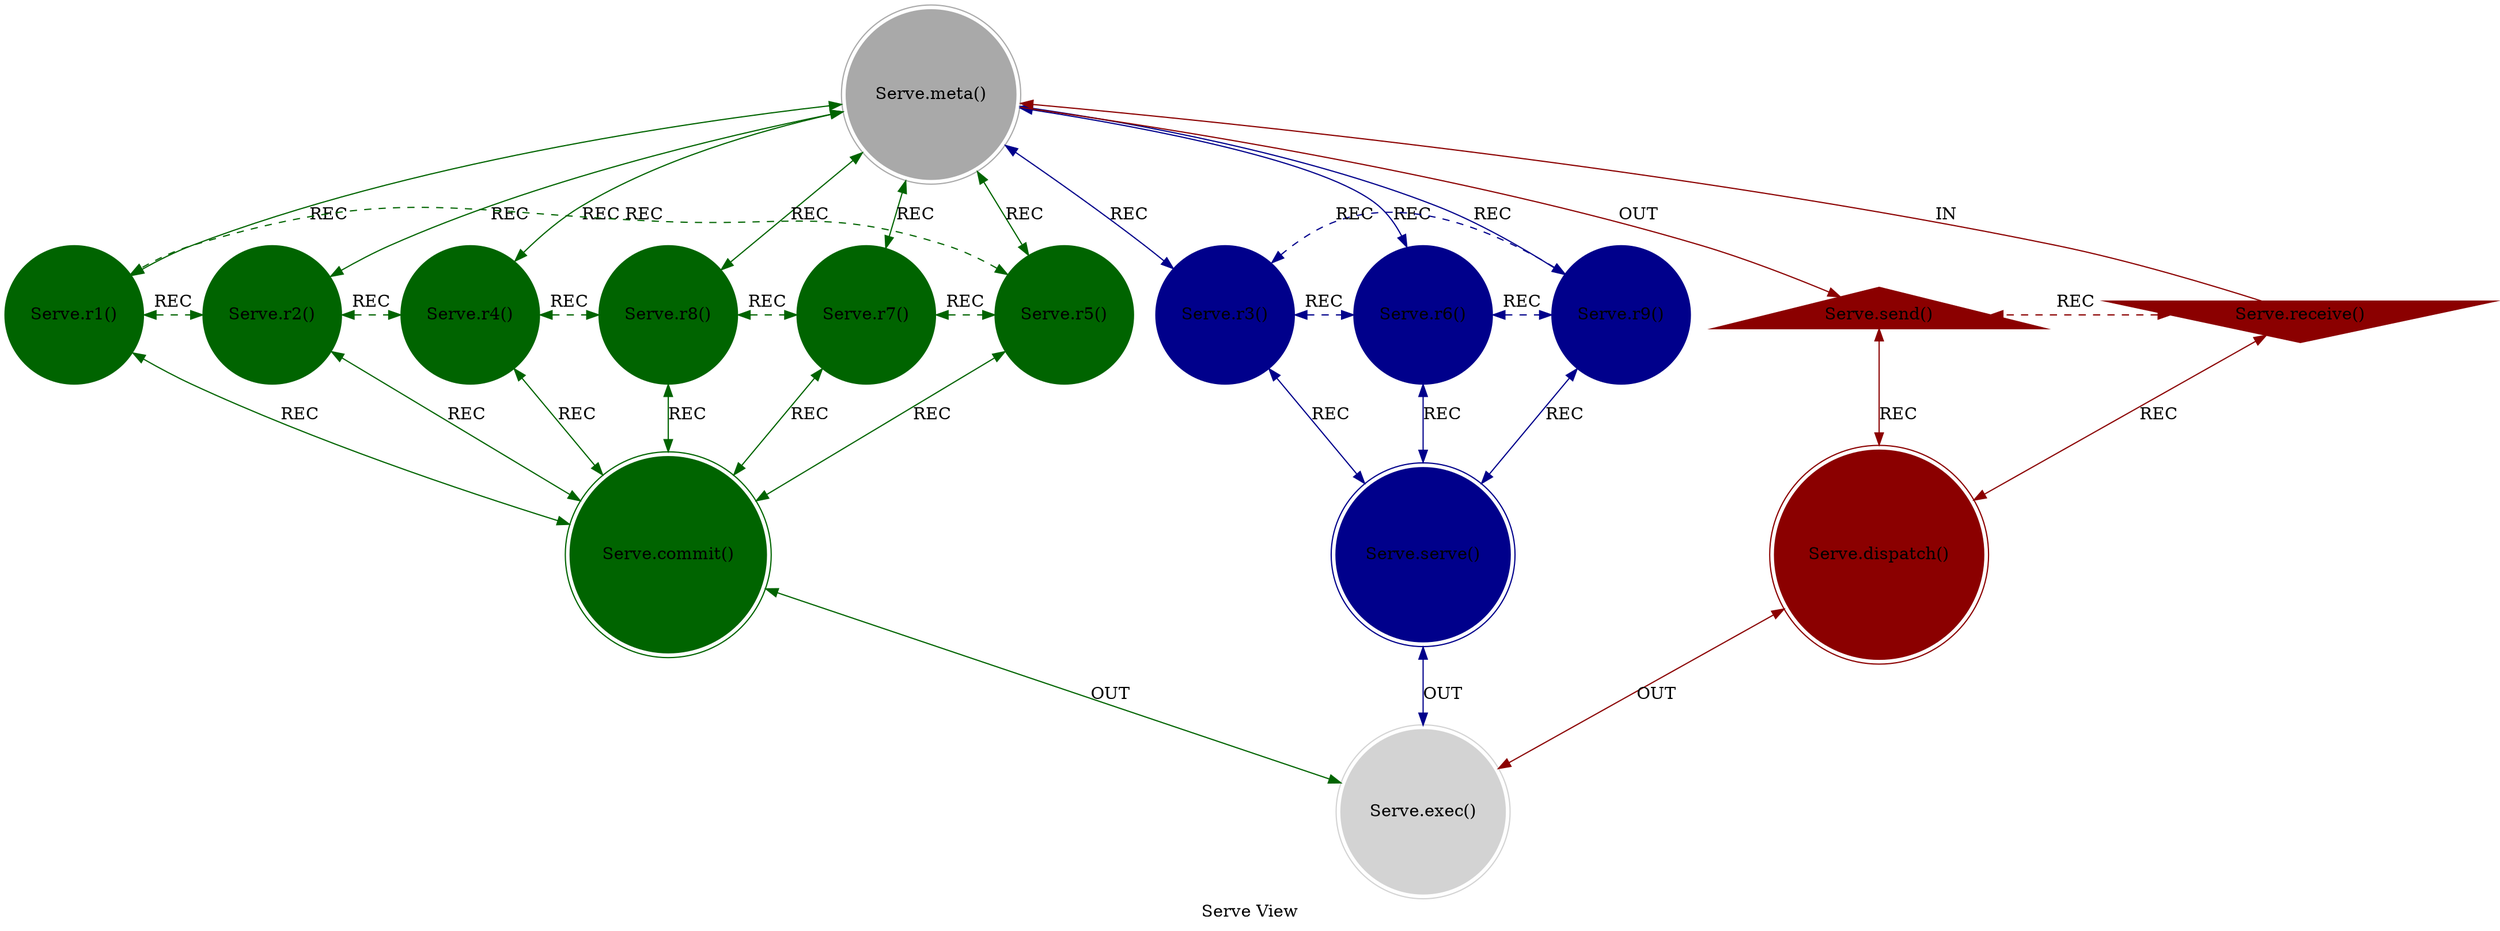 strict digraph ServeView {
    style = filled;
    color = lightgray;
    node [shape = circle; style = filled; color = lightgreen;];
    edge [color = darkgray;];
    label = "Serve View";
    comment = "A Theory of Meaning.";
    
    spark_0_serve_view_t [label = "Serve.meta()";comment = "Abstract: TODO";shape = doublecircle;color = darkgray;];
    spark_1_serve_view_t [label = "Serve.r1()";comment = "Initiation: TODO";color = darkgreen;];
    spark_2_serve_view_t [label = "Serve.r2()";comment = "Response: TODO";color = darkgreen;];
    spark_4_serve_view_t [label = "Serve.r4()";comment = "Integration: TODO";color = darkgreen;];
    spark_8_serve_view_t [label = "Serve.r8()";comment = "Reflection: TODO";color = darkgreen;];
    spark_7_serve_view_t [label = "Serve.r7()";comment = "Consolidation: TODO";color = darkgreen;];
    spark_5_serve_view_t [label = "Serve.r5()";comment = "Propagation: TODO";color = darkgreen;];
    spark_3_serve_view_t [label = "Serve.r3()";comment = "Thesis: TODO";color = darkblue;];
    spark_6_serve_view_t [label = "Serve.r6()";comment = "Antithesis: TODO";color = darkblue;];
    spark_9_serve_view_t [label = "Serve.r9()";comment = "Synthesis: TODO";color = darkblue;];
    spark_a_serve_view_t [label = "Serve.receive()";comment = "Potential: TODO";shape = invtriangle;color = darkred;];
    spark_b_serve_view_t [label = "Serve.send()";comment = "Manifest: TODO";shape = triangle;color = darkred;];
    spark_c_serve_view_t [label = "Serve.dispatch()";comment = "Why-Who: TODO";shape = doublecircle;color = darkred;];
    spark_d_serve_view_t [label = "Serve.commit()";comment = "What-How: TODO";shape = doublecircle;color = darkgreen;];
    spark_e_serve_view_t [label = "Serve.serve()";comment = "When-Where: TODO";shape = doublecircle;color = darkblue;];
    spark_f_serve_view_t [label = "Serve.exec()";comment = "Which-Closure: TODO";shape = doublecircle;color = lightgray;];
    
    spark_a_serve_view_t -> spark_0_serve_view_t [label = "IN"; comment = "todo"; color = darkred; constraint = false;];
    spark_0_serve_view_t -> spark_b_serve_view_t [label = "OUT"; comment = "todo"; color = darkred;];
    spark_0_serve_view_t -> spark_3_serve_view_t [label = "REC"; comment = "todo"; color = darkblue; dir = both;];
    spark_0_serve_view_t -> spark_6_serve_view_t [label = "REC"; comment = "todo"; color = darkblue; dir = both;];
    spark_0_serve_view_t -> spark_9_serve_view_t [label = "REC"; comment = "todo"; color = darkblue; dir = both;];
    spark_0_serve_view_t -> spark_1_serve_view_t [label = "REC"; comment = "todo"; color = darkgreen; dir = both;];
    spark_0_serve_view_t -> spark_2_serve_view_t [label = "REC"; comment = "todo"; color = darkgreen; dir = both;];
    spark_0_serve_view_t -> spark_4_serve_view_t [label = "REC"; comment = "todo"; color = darkgreen; dir = both;];
    spark_0_serve_view_t -> spark_8_serve_view_t [label = "REC"; comment = "todo"; color = darkgreen; dir = both;];
    spark_0_serve_view_t -> spark_7_serve_view_t [label = "REC"; comment = "todo"; color = darkgreen; dir = both;];
    spark_0_serve_view_t -> spark_5_serve_view_t [label = "REC"; comment = "todo"; color = darkgreen; dir = both;];
    
    spark_a_serve_view_t -> spark_c_serve_view_t [label = "REC"; comment = "todo"; color = darkred; dir = both;];
    spark_b_serve_view_t -> spark_c_serve_view_t [label = "REC"; comment = "todo"; color = darkred; dir = both;];
    spark_1_serve_view_t -> spark_d_serve_view_t [label = "REC"; comment = "todo"; color = darkgreen; dir = both;];
    spark_2_serve_view_t -> spark_d_serve_view_t [label = "REC"; comment = "todo"; color = darkgreen; dir = both;];
    spark_4_serve_view_t -> spark_d_serve_view_t [label = "REC"; comment = "todo"; color = darkgreen; dir = both;];
    spark_8_serve_view_t -> spark_d_serve_view_t [label = "REC"; comment = "todo"; color = darkgreen; dir = both;];
    spark_7_serve_view_t -> spark_d_serve_view_t [label = "REC"; comment = "todo"; color = darkgreen; dir = both;];
    spark_5_serve_view_t -> spark_d_serve_view_t [label = "REC"; comment = "todo"; color = darkgreen; dir = both;];
    spark_3_serve_view_t -> spark_e_serve_view_t [label = "REC"; comment = "todo"; color = darkblue; dir = both;];
    spark_6_serve_view_t -> spark_e_serve_view_t [label = "REC"; comment = "todo"; color = darkblue; dir = both;];
    spark_9_serve_view_t -> spark_e_serve_view_t [label = "REC"; comment = "todo"; color = darkblue; dir = both;];
    
    spark_1_serve_view_t -> spark_2_serve_view_t [label = "REC"; comment = "todo"; color = darkgreen; dir = both; style = dashed; constraint = false;];
    spark_2_serve_view_t -> spark_4_serve_view_t [label = "REC"; comment = "todo"; color = darkgreen; dir = both; style = dashed; constraint = false;];
    spark_4_serve_view_t -> spark_8_serve_view_t [label = "REC"; comment = "todo"; color = darkgreen; dir = both; style = dashed; constraint = false;];
    spark_8_serve_view_t -> spark_7_serve_view_t [label = "REC"; comment = "todo"; color = darkgreen; dir = both; style = dashed; constraint = false;];
    spark_7_serve_view_t -> spark_5_serve_view_t [label = "REC"; comment = "todo"; color = darkgreen; dir = both; style = dashed; constraint = false;];
    spark_5_serve_view_t -> spark_1_serve_view_t [label = "REC"; comment = "todo"; color = darkgreen; dir = both; style = dashed; constraint = false;];
    spark_3_serve_view_t -> spark_6_serve_view_t [label = "REC"; comment = "todo"; color = darkblue; dir = both; style = dashed; constraint = false;];
    spark_6_serve_view_t -> spark_9_serve_view_t [label = "REC"; comment = "todo"; color = darkblue; dir = both; style = dashed; constraint = false;];
    spark_9_serve_view_t -> spark_3_serve_view_t [label = "REC"; comment = "todo"; color = darkblue; dir = both; style = dashed; constraint = false;];
    spark_a_serve_view_t -> spark_b_serve_view_t [label = "REC"; comment = "todo"; color = darkred; dir = both; style = dashed; constraint = false;];
    
    spark_c_serve_view_t -> spark_f_serve_view_t [label = "OUT"; comment = "todo"; color = darkred; dir = both;];
    spark_d_serve_view_t -> spark_f_serve_view_t [label = "OUT"; comment = "todo"; color = darkgreen; dir = both;];
    spark_e_serve_view_t -> spark_f_serve_view_t [label = "OUT"; comment = "todo"; color = darkblue; dir = both;];
}